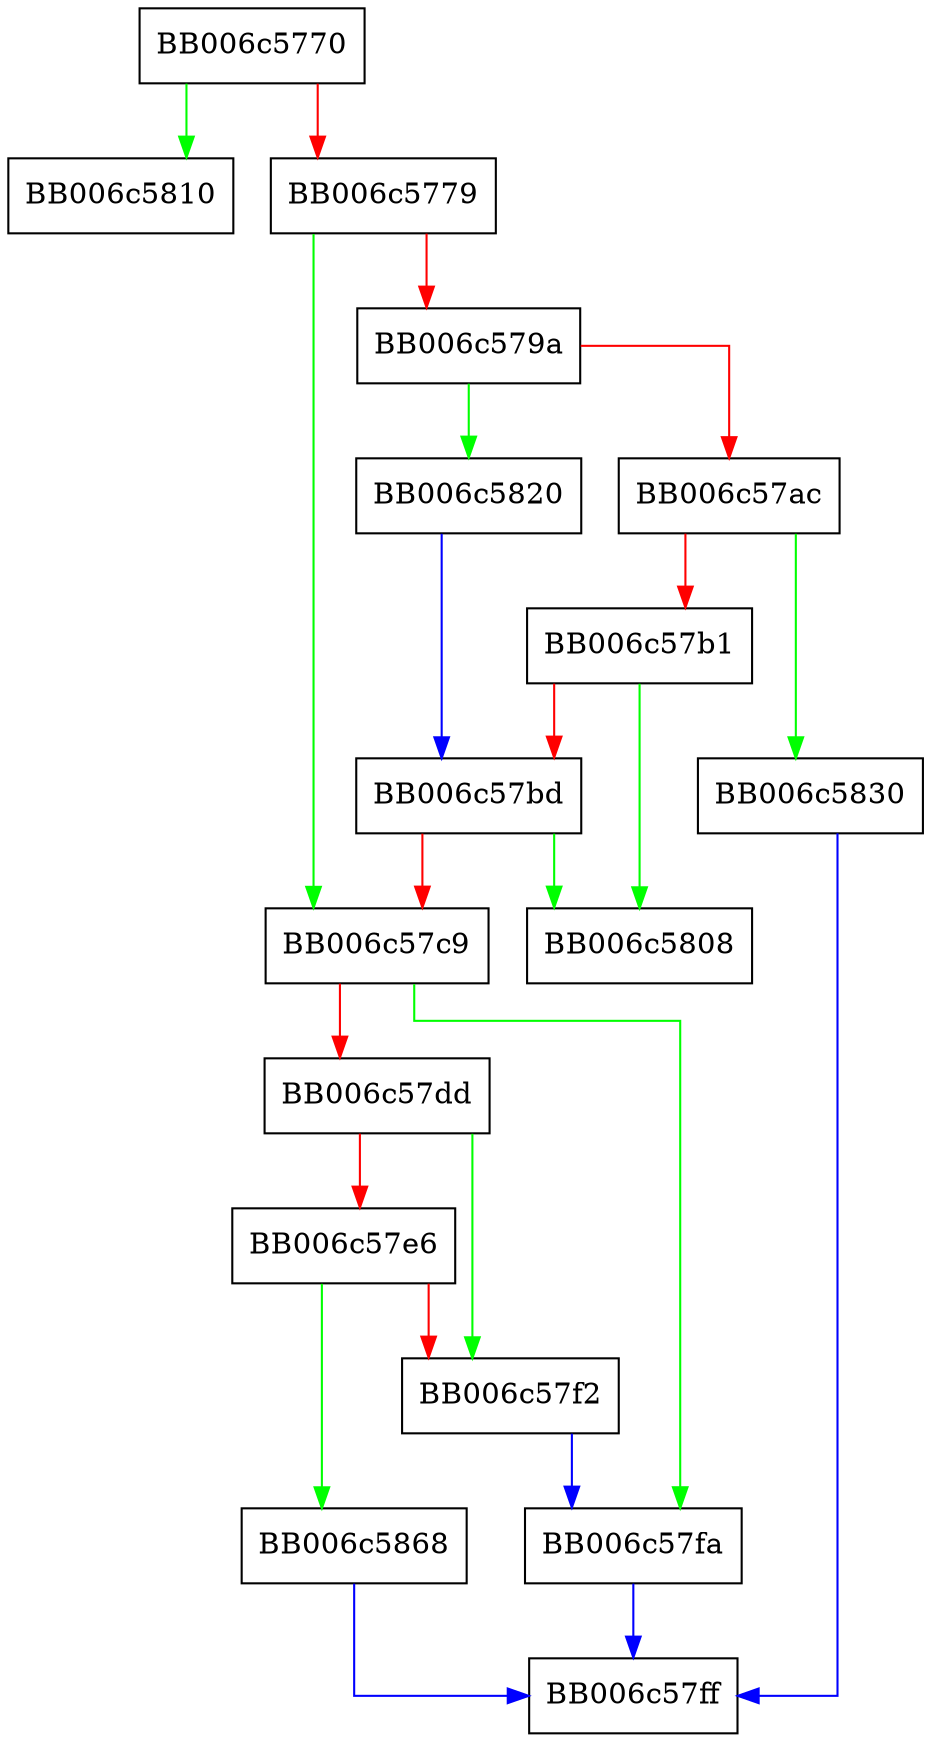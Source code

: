 digraph kdf_hkdf_get_ctx_params {
  node [shape="box"];
  graph [splines=ortho];
  BB006c5770 -> BB006c5810 [color="green"];
  BB006c5770 -> BB006c5779 [color="red"];
  BB006c5779 -> BB006c57c9 [color="green"];
  BB006c5779 -> BB006c579a [color="red"];
  BB006c579a -> BB006c5820 [color="green"];
  BB006c579a -> BB006c57ac [color="red"];
  BB006c57ac -> BB006c5830 [color="green"];
  BB006c57ac -> BB006c57b1 [color="red"];
  BB006c57b1 -> BB006c5808 [color="green"];
  BB006c57b1 -> BB006c57bd [color="red"];
  BB006c57bd -> BB006c5808 [color="green"];
  BB006c57bd -> BB006c57c9 [color="red"];
  BB006c57c9 -> BB006c57fa [color="green"];
  BB006c57c9 -> BB006c57dd [color="red"];
  BB006c57dd -> BB006c57f2 [color="green"];
  BB006c57dd -> BB006c57e6 [color="red"];
  BB006c57e6 -> BB006c5868 [color="green"];
  BB006c57e6 -> BB006c57f2 [color="red"];
  BB006c57f2 -> BB006c57fa [color="blue"];
  BB006c57fa -> BB006c57ff [color="blue"];
  BB006c5820 -> BB006c57bd [color="blue"];
  BB006c5830 -> BB006c57ff [color="blue"];
  BB006c5868 -> BB006c57ff [color="blue"];
}
